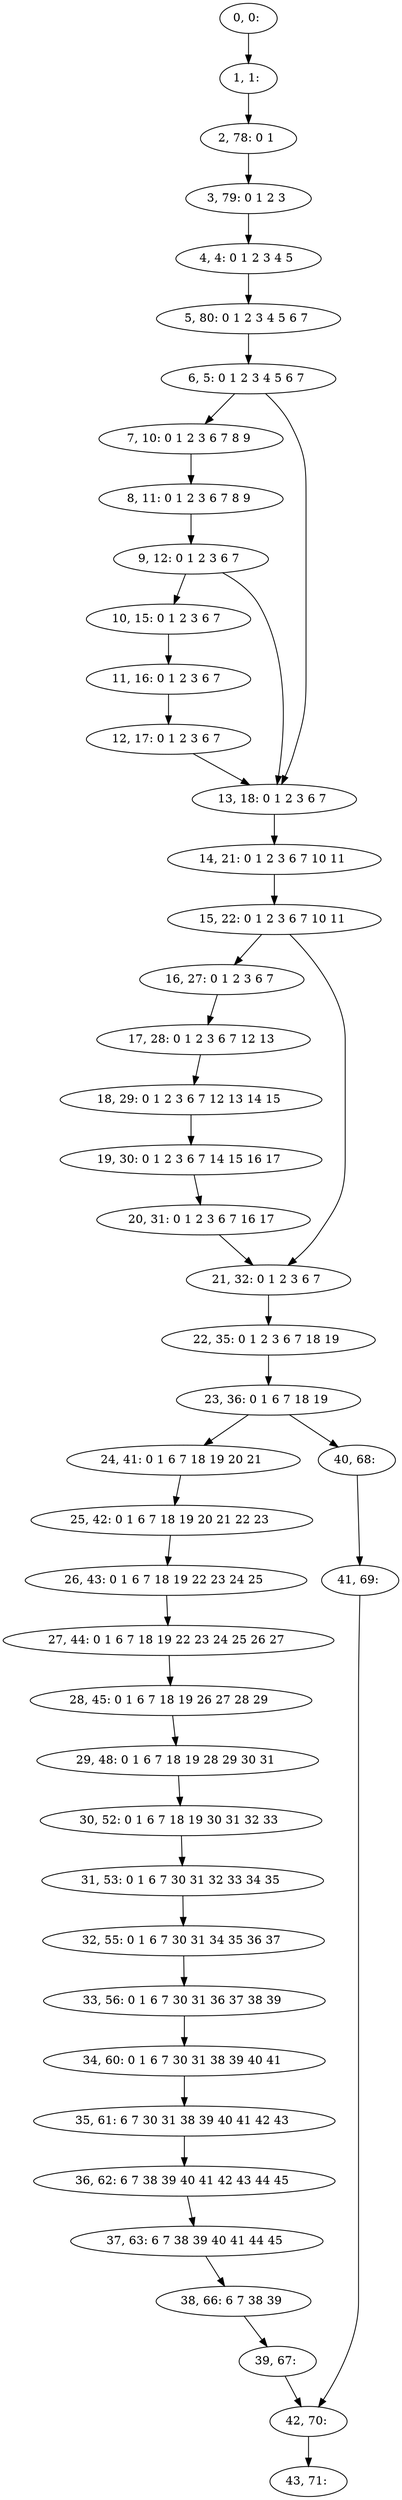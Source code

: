 digraph G {
0[label="0, 0: "];
1[label="1, 1: "];
2[label="2, 78: 0 1 "];
3[label="3, 79: 0 1 2 3 "];
4[label="4, 4: 0 1 2 3 4 5 "];
5[label="5, 80: 0 1 2 3 4 5 6 7 "];
6[label="6, 5: 0 1 2 3 4 5 6 7 "];
7[label="7, 10: 0 1 2 3 6 7 8 9 "];
8[label="8, 11: 0 1 2 3 6 7 8 9 "];
9[label="9, 12: 0 1 2 3 6 7 "];
10[label="10, 15: 0 1 2 3 6 7 "];
11[label="11, 16: 0 1 2 3 6 7 "];
12[label="12, 17: 0 1 2 3 6 7 "];
13[label="13, 18: 0 1 2 3 6 7 "];
14[label="14, 21: 0 1 2 3 6 7 10 11 "];
15[label="15, 22: 0 1 2 3 6 7 10 11 "];
16[label="16, 27: 0 1 2 3 6 7 "];
17[label="17, 28: 0 1 2 3 6 7 12 13 "];
18[label="18, 29: 0 1 2 3 6 7 12 13 14 15 "];
19[label="19, 30: 0 1 2 3 6 7 14 15 16 17 "];
20[label="20, 31: 0 1 2 3 6 7 16 17 "];
21[label="21, 32: 0 1 2 3 6 7 "];
22[label="22, 35: 0 1 2 3 6 7 18 19 "];
23[label="23, 36: 0 1 6 7 18 19 "];
24[label="24, 41: 0 1 6 7 18 19 20 21 "];
25[label="25, 42: 0 1 6 7 18 19 20 21 22 23 "];
26[label="26, 43: 0 1 6 7 18 19 22 23 24 25 "];
27[label="27, 44: 0 1 6 7 18 19 22 23 24 25 26 27 "];
28[label="28, 45: 0 1 6 7 18 19 26 27 28 29 "];
29[label="29, 48: 0 1 6 7 18 19 28 29 30 31 "];
30[label="30, 52: 0 1 6 7 18 19 30 31 32 33 "];
31[label="31, 53: 0 1 6 7 30 31 32 33 34 35 "];
32[label="32, 55: 0 1 6 7 30 31 34 35 36 37 "];
33[label="33, 56: 0 1 6 7 30 31 36 37 38 39 "];
34[label="34, 60: 0 1 6 7 30 31 38 39 40 41 "];
35[label="35, 61: 6 7 30 31 38 39 40 41 42 43 "];
36[label="36, 62: 6 7 38 39 40 41 42 43 44 45 "];
37[label="37, 63: 6 7 38 39 40 41 44 45 "];
38[label="38, 66: 6 7 38 39 "];
39[label="39, 67: "];
40[label="40, 68: "];
41[label="41, 69: "];
42[label="42, 70: "];
43[label="43, 71: "];
0->1 ;
1->2 ;
2->3 ;
3->4 ;
4->5 ;
5->6 ;
6->7 ;
6->13 ;
7->8 ;
8->9 ;
9->10 ;
9->13 ;
10->11 ;
11->12 ;
12->13 ;
13->14 ;
14->15 ;
15->16 ;
15->21 ;
16->17 ;
17->18 ;
18->19 ;
19->20 ;
20->21 ;
21->22 ;
22->23 ;
23->24 ;
23->40 ;
24->25 ;
25->26 ;
26->27 ;
27->28 ;
28->29 ;
29->30 ;
30->31 ;
31->32 ;
32->33 ;
33->34 ;
34->35 ;
35->36 ;
36->37 ;
37->38 ;
38->39 ;
39->42 ;
40->41 ;
41->42 ;
42->43 ;
}
